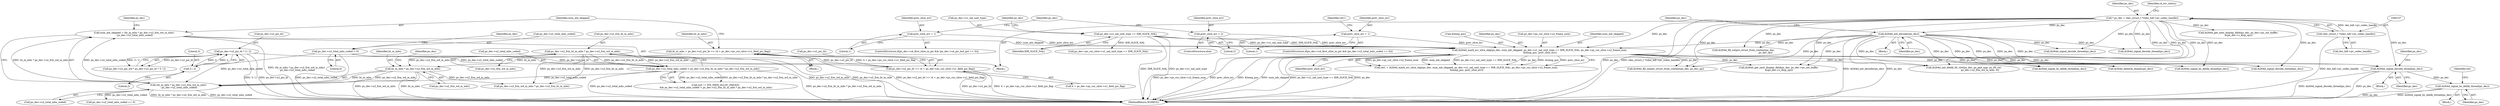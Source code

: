 digraph "0_Android_33ef7de9ddc8ea7eb9cbc440d1cf89957a0c267b@API" {
"1001621" [label="(Call,ih264d_signal_bs_deblk_thread(ps_dec))"];
"1001612" [label="(Call,ih264d_signal_decode_thread(ps_dec))"];
"1000154" [label="(Call,* ps_dec = (dec_struct_t *)(dec_hdl->pv_codec_handle))"];
"1000156" [label="(Call,(dec_struct_t *)(dec_hdl->pv_codec_handle))"];
"1000897" [label="(Call,ih264d_init_decoder(ps_dec))"];
"1001559" [label="(Call,ih264d_mark_err_slice_skip(ps_dec, num_mb_skipped, ps_dec->u1_nal_unit_type == IDR_SLICE_NAL, ps_dec->ps_cur_slice->u2_frame_num,\n &temp_poc, prev_slice_err))"];
"1001516" [label="(Call,num_mb_skipped = (ht_in_mbs * ps_dec->u2_frm_wd_in_mbs)\n - ps_dec->u2_total_mbs_coded)"];
"1001518" [label="(Call,(ht_in_mbs * ps_dec->u2_frm_wd_in_mbs)\n - ps_dec->u2_total_mbs_coded)"];
"1001519" [label="(Call,ht_in_mbs * ps_dec->u2_frm_wd_in_mbs)"];
"1001503" [label="(Call,ht_in_mbs = ps_dec->u2_pic_ht >> (4 + ps_dec->ps_cur_slice->u1_field_pic_flag))"];
"1001505" [label="(Call,ps_dec->u2_pic_ht >> (4 + ps_dec->ps_cur_slice->u1_field_pic_flag))"];
"1001028" [label="(Call,ps_dec->u2_pic_ht * 3 / 2)"];
"1001032" [label="(Call,3 / 2)"];
"1001490" [label="(Call,ps_dec->u2_frm_ht_in_mbs * ps_dec->u2_frm_wd_in_mbs)"];
"1001486" [label="(Call,ps_dec->u2_total_mbs_coded < ps_dec->u2_frm_ht_in_mbs * ps_dec->u2_frm_wd_in_mbs)"];
"1000909" [label="(Call,ps_dec->u2_total_mbs_coded = 0)"];
"1001562" [label="(Call,ps_dec->u1_nal_unit_type == IDR_SLICE_NAL)"];
"1001541" [label="(Call,prev_slice_err = 2)"];
"1001537" [label="(Call,prev_slice_err = 1)"];
"1001554" [label="(Call,prev_slice_err = 1)"];
"1001482" [label="(Call,(ret != IVD_MEM_ALLOC_FAILED)\n && ps_dec->u2_total_mbs_coded < ps_dec->u2_frm_ht_in_mbs * ps_dec->u2_frm_wd_in_mbs)"];
"1001735" [label="(Call,ih264d_signal_decode_thread(ps_dec))"];
"1001549" [label="(Call,ps_dec->u2_total_mbs_coded == 0)"];
"1002189" [label="(MethodReturn,WORD32)"];
"1001559" [label="(Call,ih264d_mark_err_slice_skip(ps_dec, num_mb_skipped, ps_dec->u1_nal_unit_type == IDR_SLICE_NAL, ps_dec->ps_cur_slice->u2_frame_num,\n &temp_poc, prev_slice_err))"];
"1001504" [label="(Identifier,ht_in_mbs)"];
"1001024" [label="(Call,ps_dec->u2_pic_wd * ps_dec->u2_pic_ht * 3 / 2)"];
"1001487" [label="(Call,ps_dec->u2_total_mbs_coded)"];
"1001617" [label="(Identifier,ps_dec)"];
"1001569" [label="(Identifier,ps_dec)"];
"1001028" [label="(Call,ps_dec->u2_pic_ht * 3 / 2)"];
"1001556" [label="(Literal,1)"];
"1001544" [label="(ControlStructure,if(ps_dec->u4_first_slice_in_pic && (ps_dec->u2_total_mbs_coded == 0)))"];
"1001503" [label="(Call,ht_in_mbs = ps_dec->u2_pic_ht >> (4 + ps_dec->ps_cur_slice->u1_field_pic_flag))"];
"1000154" [label="(Call,* ps_dec = (dec_struct_t *)(dec_hdl->pv_codec_handle))"];
"1001567" [label="(Call,ps_dec->ps_cur_slice->u2_frame_num)"];
"1001933" [label="(Call,ps_dec->ps_cur_slice->u1_nal_unit_type == IDR_SLICE_NAL)"];
"1001034" [label="(Literal,2)"];
"1000897" [label="(Call,ih264d_init_decoder(ps_dec))"];
"1001521" [label="(Call,ps_dec->u2_frm_wd_in_mbs)"];
"1001574" [label="(Identifier,prev_slice_err)"];
"1001547" [label="(Identifier,ps_dec)"];
"1001611" [label="(Block,)"];
"1001491" [label="(Call,ps_dec->u2_frm_ht_in_mbs)"];
"1001620" [label="(Block,)"];
"1002069" [label="(Call,ih264d_fill_output_struct_from_context(ps_dec, ps_dec_op))"];
"1002041" [label="(Call,ih264d_get_next_display_field(ps_dec, ps_dec->ps_out_buffer,\n &(ps_dec->s_disp_op)))"];
"1001539" [label="(Literal,1)"];
"1001562" [label="(Call,ps_dec->u1_nal_unit_type == IDR_SLICE_NAL)"];
"1000156" [label="(Call,(dec_struct_t *)(dec_hdl->pv_codec_handle))"];
"1000913" [label="(Literal,0)"];
"1001256" [label="(Call,ih264d_fill_output_struct_from_context(ps_dec,\n                                                           ps_dec_op))"];
"1001517" [label="(Identifier,num_mb_skipped)"];
"1001537" [label="(Call,prev_slice_err = 1)"];
"1001563" [label="(Call,ps_dec->u1_nal_unit_type)"];
"1001524" [label="(Call,ps_dec->u2_total_mbs_coded)"];
"1001561" [label="(Identifier,num_mb_skipped)"];
"1001621" [label="(Call,ih264d_signal_bs_deblk_thread(ps_dec))"];
"1001530" [label="(Identifier,ps_dec)"];
"1001612" [label="(Call,ih264d_signal_decode_thread(ps_dec))"];
"1000909" [label="(Call,ps_dec->u2_total_mbs_coded = 0)"];
"1002027" [label="(Call,ih264d_signal_bs_deblk_thread(ps_dec))"];
"1001566" [label="(Identifier,IDR_SLICE_NAL)"];
"1001516" [label="(Call,num_mb_skipped = (ht_in_mbs * ps_dec->u2_frm_wd_in_mbs)\n - ps_dec->u2_total_mbs_coded)"];
"1001572" [label="(Call,&temp_poc)"];
"1000714" [label="(Call,ih264d_get_next_display_field(ps_dec, ps_dec->ps_out_buffer,\n &(ps_dec->s_disp_op)))"];
"1001494" [label="(Call,ps_dec->u2_frm_wd_in_mbs)"];
"1001409" [label="(Call,ih264d_signal_decode_thread(ps_dec))"];
"1001625" [label="(Identifier,ret)"];
"1001622" [label="(Identifier,ps_dec)"];
"1001543" [label="(Literal,2)"];
"1001558" [label="(Identifier,ret1)"];
"1001497" [label="(Block,)"];
"1001527" [label="(ControlStructure,if(ps_dec->u4_first_slice_in_pic && (ps_dec->u4_pic_buf_got == 0)))"];
"1001033" [label="(Literal,3)"];
"1001538" [label="(Identifier,prev_slice_err)"];
"1001520" [label="(Identifier,ht_in_mbs)"];
"1001905" [label="(Call,ih264d_deblock_display(ps_dec))"];
"1001525" [label="(Identifier,ps_dec)"];
"1001541" [label="(Call,prev_slice_err = 2)"];
"1001557" [label="(Call,ret1 = ih264d_mark_err_slice_skip(ps_dec, num_mb_skipped, ps_dec->u1_nal_unit_type == IDR_SLICE_NAL, ps_dec->ps_cur_slice->u2_frame_num,\n &temp_poc, prev_slice_err))"];
"1000896" [label="(Block,)"];
"1001486" [label="(Call,ps_dec->u2_total_mbs_coded < ps_dec->u2_frm_ht_in_mbs * ps_dec->u2_frm_wd_in_mbs)"];
"1001519" [label="(Call,ht_in_mbs * ps_dec->u2_frm_wd_in_mbs)"];
"1001029" [label="(Call,ps_dec->u2_pic_ht)"];
"1001843" [label="(Call,ih264d_signal_bs_deblk_thread(ps_dec))"];
"1001506" [label="(Call,ps_dec->u2_pic_ht)"];
"1001540" [label="(ControlStructure,else)"];
"1001505" [label="(Call,ps_dec->u2_pic_ht >> (4 + ps_dec->ps_cur_slice->u1_field_pic_flag))"];
"1000155" [label="(Identifier,ps_dec)"];
"1000163" [label="(Identifier,i4_err_status)"];
"1001518" [label="(Call,(ht_in_mbs * ps_dec->u2_frm_wd_in_mbs)\n - ps_dec->u2_total_mbs_coded)"];
"1000916" [label="(Identifier,ps_dec)"];
"1001686" [label="(Call,ps_dec->u2_frm_wd_in_mbs * ps_dec->u2_frm_ht_in_mbs)"];
"1001555" [label="(Identifier,prev_slice_err)"];
"1001542" [label="(Identifier,prev_slice_err)"];
"1000158" [label="(Call,dec_hdl->pv_codec_handle)"];
"1001032" [label="(Call,3 / 2)"];
"1000910" [label="(Call,ps_dec->u2_total_mbs_coded)"];
"1000152" [label="(Block,)"];
"1001613" [label="(Identifier,ps_dec)"];
"1001490" [label="(Call,ps_dec->u2_frm_ht_in_mbs * ps_dec->u2_frm_wd_in_mbs)"];
"1000898" [label="(Identifier,ps_dec)"];
"1001554" [label="(Call,prev_slice_err = 1)"];
"1000901" [label="(Identifier,ps_dec)"];
"1001509" [label="(Call,4 + ps_dec->ps_cur_slice->u1_field_pic_flag)"];
"1001192" [label="(Call,ih264d_signal_decode_thread(ps_dec))"];
"1001701" [label="(Call,ih264d_init_deblk_tfr_ctxt(ps_dec, ps_pad_mgr, ps_tfr_cxt,\n                                           ps_dec->u2_frm_wd_in_mbs, 0))"];
"1001560" [label="(Identifier,ps_dec)"];
"1001621" -> "1001620"  [label="AST: "];
"1001621" -> "1001622"  [label="CFG: "];
"1001622" -> "1001621"  [label="AST: "];
"1001625" -> "1001621"  [label="CFG: "];
"1001621" -> "1002189"  [label="DDG: ih264d_signal_bs_deblk_thread(ps_dec)"];
"1001621" -> "1002189"  [label="DDG: ps_dec"];
"1001612" -> "1001621"  [label="DDG: ps_dec"];
"1001612" -> "1001611"  [label="AST: "];
"1001612" -> "1001613"  [label="CFG: "];
"1001613" -> "1001612"  [label="AST: "];
"1001617" -> "1001612"  [label="CFG: "];
"1001612" -> "1002189"  [label="DDG: ih264d_signal_decode_thread(ps_dec)"];
"1001612" -> "1002189"  [label="DDG: ps_dec"];
"1000154" -> "1001612"  [label="DDG: ps_dec"];
"1000897" -> "1001612"  [label="DDG: ps_dec"];
"1001559" -> "1001612"  [label="DDG: ps_dec"];
"1000154" -> "1000152"  [label="AST: "];
"1000154" -> "1000156"  [label="CFG: "];
"1000155" -> "1000154"  [label="AST: "];
"1000156" -> "1000154"  [label="AST: "];
"1000163" -> "1000154"  [label="CFG: "];
"1000154" -> "1002189"  [label="DDG: ps_dec"];
"1000154" -> "1002189"  [label="DDG: (dec_struct_t *)(dec_hdl->pv_codec_handle)"];
"1000156" -> "1000154"  [label="DDG: dec_hdl->pv_codec_handle"];
"1000154" -> "1000714"  [label="DDG: ps_dec"];
"1000154" -> "1000897"  [label="DDG: ps_dec"];
"1000154" -> "1001192"  [label="DDG: ps_dec"];
"1000154" -> "1001256"  [label="DDG: ps_dec"];
"1000154" -> "1001409"  [label="DDG: ps_dec"];
"1000154" -> "1001559"  [label="DDG: ps_dec"];
"1000154" -> "1001701"  [label="DDG: ps_dec"];
"1000154" -> "1001735"  [label="DDG: ps_dec"];
"1000154" -> "1001843"  [label="DDG: ps_dec"];
"1000154" -> "1001905"  [label="DDG: ps_dec"];
"1000154" -> "1002027"  [label="DDG: ps_dec"];
"1000154" -> "1002041"  [label="DDG: ps_dec"];
"1000154" -> "1002069"  [label="DDG: ps_dec"];
"1000156" -> "1000158"  [label="CFG: "];
"1000157" -> "1000156"  [label="AST: "];
"1000158" -> "1000156"  [label="AST: "];
"1000156" -> "1002189"  [label="DDG: dec_hdl->pv_codec_handle"];
"1000897" -> "1000896"  [label="AST: "];
"1000897" -> "1000898"  [label="CFG: "];
"1000898" -> "1000897"  [label="AST: "];
"1000901" -> "1000897"  [label="CFG: "];
"1000897" -> "1002189"  [label="DDG: ih264d_init_decoder(ps_dec)"];
"1000897" -> "1002189"  [label="DDG: ps_dec"];
"1000897" -> "1001192"  [label="DDG: ps_dec"];
"1000897" -> "1001256"  [label="DDG: ps_dec"];
"1000897" -> "1001409"  [label="DDG: ps_dec"];
"1000897" -> "1001559"  [label="DDG: ps_dec"];
"1000897" -> "1001701"  [label="DDG: ps_dec"];
"1000897" -> "1001735"  [label="DDG: ps_dec"];
"1000897" -> "1001843"  [label="DDG: ps_dec"];
"1000897" -> "1001905"  [label="DDG: ps_dec"];
"1000897" -> "1002027"  [label="DDG: ps_dec"];
"1000897" -> "1002041"  [label="DDG: ps_dec"];
"1000897" -> "1002069"  [label="DDG: ps_dec"];
"1001559" -> "1001557"  [label="AST: "];
"1001559" -> "1001574"  [label="CFG: "];
"1001560" -> "1001559"  [label="AST: "];
"1001561" -> "1001559"  [label="AST: "];
"1001562" -> "1001559"  [label="AST: "];
"1001567" -> "1001559"  [label="AST: "];
"1001572" -> "1001559"  [label="AST: "];
"1001574" -> "1001559"  [label="AST: "];
"1001557" -> "1001559"  [label="CFG: "];
"1001559" -> "1002189"  [label="DDG: ps_dec->ps_cur_slice->u2_frame_num"];
"1001559" -> "1002189"  [label="DDG: prev_slice_err"];
"1001559" -> "1002189"  [label="DDG: &temp_poc"];
"1001559" -> "1002189"  [label="DDG: num_mb_skipped"];
"1001559" -> "1002189"  [label="DDG: ps_dec->u1_nal_unit_type == IDR_SLICE_NAL"];
"1001559" -> "1002189"  [label="DDG: ps_dec"];
"1001559" -> "1001557"  [label="DDG: ps_dec->ps_cur_slice->u2_frame_num"];
"1001559" -> "1001557"  [label="DDG: num_mb_skipped"];
"1001559" -> "1001557"  [label="DDG: ps_dec->u1_nal_unit_type == IDR_SLICE_NAL"];
"1001559" -> "1001557"  [label="DDG: ps_dec"];
"1001559" -> "1001557"  [label="DDG: &temp_poc"];
"1001559" -> "1001557"  [label="DDG: prev_slice_err"];
"1001516" -> "1001559"  [label="DDG: num_mb_skipped"];
"1001562" -> "1001559"  [label="DDG: ps_dec->u1_nal_unit_type"];
"1001562" -> "1001559"  [label="DDG: IDR_SLICE_NAL"];
"1001541" -> "1001559"  [label="DDG: prev_slice_err"];
"1001537" -> "1001559"  [label="DDG: prev_slice_err"];
"1001554" -> "1001559"  [label="DDG: prev_slice_err"];
"1001559" -> "1001701"  [label="DDG: ps_dec"];
"1001559" -> "1001735"  [label="DDG: ps_dec"];
"1001559" -> "1001843"  [label="DDG: ps_dec"];
"1001559" -> "1001905"  [label="DDG: ps_dec"];
"1001559" -> "1002027"  [label="DDG: ps_dec"];
"1001559" -> "1002041"  [label="DDG: ps_dec"];
"1001559" -> "1002069"  [label="DDG: ps_dec"];
"1001516" -> "1001497"  [label="AST: "];
"1001516" -> "1001518"  [label="CFG: "];
"1001517" -> "1001516"  [label="AST: "];
"1001518" -> "1001516"  [label="AST: "];
"1001530" -> "1001516"  [label="CFG: "];
"1001516" -> "1002189"  [label="DDG: (ht_in_mbs * ps_dec->u2_frm_wd_in_mbs)\n - ps_dec->u2_total_mbs_coded"];
"1001518" -> "1001516"  [label="DDG: ht_in_mbs * ps_dec->u2_frm_wd_in_mbs"];
"1001518" -> "1001516"  [label="DDG: ps_dec->u2_total_mbs_coded"];
"1001518" -> "1001524"  [label="CFG: "];
"1001519" -> "1001518"  [label="AST: "];
"1001524" -> "1001518"  [label="AST: "];
"1001518" -> "1002189"  [label="DDG: ht_in_mbs * ps_dec->u2_frm_wd_in_mbs"];
"1001518" -> "1002189"  [label="DDG: ps_dec->u2_total_mbs_coded"];
"1001519" -> "1001518"  [label="DDG: ht_in_mbs"];
"1001519" -> "1001518"  [label="DDG: ps_dec->u2_frm_wd_in_mbs"];
"1001486" -> "1001518"  [label="DDG: ps_dec->u2_total_mbs_coded"];
"1000909" -> "1001518"  [label="DDG: ps_dec->u2_total_mbs_coded"];
"1001518" -> "1001549"  [label="DDG: ps_dec->u2_total_mbs_coded"];
"1001519" -> "1001521"  [label="CFG: "];
"1001520" -> "1001519"  [label="AST: "];
"1001521" -> "1001519"  [label="AST: "];
"1001525" -> "1001519"  [label="CFG: "];
"1001519" -> "1002189"  [label="DDG: ps_dec->u2_frm_wd_in_mbs"];
"1001519" -> "1002189"  [label="DDG: ht_in_mbs"];
"1001503" -> "1001519"  [label="DDG: ht_in_mbs"];
"1001490" -> "1001519"  [label="DDG: ps_dec->u2_frm_wd_in_mbs"];
"1001519" -> "1001686"  [label="DDG: ps_dec->u2_frm_wd_in_mbs"];
"1001503" -> "1001497"  [label="AST: "];
"1001503" -> "1001505"  [label="CFG: "];
"1001504" -> "1001503"  [label="AST: "];
"1001505" -> "1001503"  [label="AST: "];
"1001517" -> "1001503"  [label="CFG: "];
"1001503" -> "1002189"  [label="DDG: ps_dec->u2_pic_ht >> (4 + ps_dec->ps_cur_slice->u1_field_pic_flag)"];
"1001505" -> "1001503"  [label="DDG: ps_dec->u2_pic_ht"];
"1001505" -> "1001503"  [label="DDG: 4 + ps_dec->ps_cur_slice->u1_field_pic_flag"];
"1001505" -> "1001509"  [label="CFG: "];
"1001506" -> "1001505"  [label="AST: "];
"1001509" -> "1001505"  [label="AST: "];
"1001505" -> "1002189"  [label="DDG: 4 + ps_dec->ps_cur_slice->u1_field_pic_flag"];
"1001505" -> "1002189"  [label="DDG: ps_dec->u2_pic_ht"];
"1001028" -> "1001505"  [label="DDG: ps_dec->u2_pic_ht"];
"1001028" -> "1001024"  [label="AST: "];
"1001028" -> "1001032"  [label="CFG: "];
"1001029" -> "1001028"  [label="AST: "];
"1001032" -> "1001028"  [label="AST: "];
"1001024" -> "1001028"  [label="CFG: "];
"1001028" -> "1002189"  [label="DDG: ps_dec->u2_pic_ht"];
"1001028" -> "1002189"  [label="DDG: 3 / 2"];
"1001028" -> "1001024"  [label="DDG: ps_dec->u2_pic_ht"];
"1001028" -> "1001024"  [label="DDG: 3 / 2"];
"1001032" -> "1001028"  [label="DDG: 3"];
"1001032" -> "1001028"  [label="DDG: 2"];
"1001032" -> "1001034"  [label="CFG: "];
"1001033" -> "1001032"  [label="AST: "];
"1001034" -> "1001032"  [label="AST: "];
"1001490" -> "1001486"  [label="AST: "];
"1001490" -> "1001494"  [label="CFG: "];
"1001491" -> "1001490"  [label="AST: "];
"1001494" -> "1001490"  [label="AST: "];
"1001486" -> "1001490"  [label="CFG: "];
"1001490" -> "1002189"  [label="DDG: ps_dec->u2_frm_wd_in_mbs"];
"1001490" -> "1002189"  [label="DDG: ps_dec->u2_frm_ht_in_mbs"];
"1001490" -> "1001486"  [label="DDG: ps_dec->u2_frm_ht_in_mbs"];
"1001490" -> "1001486"  [label="DDG: ps_dec->u2_frm_wd_in_mbs"];
"1001490" -> "1001686"  [label="DDG: ps_dec->u2_frm_wd_in_mbs"];
"1001490" -> "1001686"  [label="DDG: ps_dec->u2_frm_ht_in_mbs"];
"1001486" -> "1001482"  [label="AST: "];
"1001487" -> "1001486"  [label="AST: "];
"1001482" -> "1001486"  [label="CFG: "];
"1001486" -> "1002189"  [label="DDG: ps_dec->u2_total_mbs_coded"];
"1001486" -> "1002189"  [label="DDG: ps_dec->u2_frm_ht_in_mbs * ps_dec->u2_frm_wd_in_mbs"];
"1001486" -> "1001482"  [label="DDG: ps_dec->u2_total_mbs_coded"];
"1001486" -> "1001482"  [label="DDG: ps_dec->u2_frm_ht_in_mbs * ps_dec->u2_frm_wd_in_mbs"];
"1000909" -> "1001486"  [label="DDG: ps_dec->u2_total_mbs_coded"];
"1000909" -> "1000152"  [label="AST: "];
"1000909" -> "1000913"  [label="CFG: "];
"1000910" -> "1000909"  [label="AST: "];
"1000913" -> "1000909"  [label="AST: "];
"1000916" -> "1000909"  [label="CFG: "];
"1000909" -> "1002189"  [label="DDG: ps_dec->u2_total_mbs_coded"];
"1001562" -> "1001566"  [label="CFG: "];
"1001563" -> "1001562"  [label="AST: "];
"1001566" -> "1001562"  [label="AST: "];
"1001569" -> "1001562"  [label="CFG: "];
"1001562" -> "1002189"  [label="DDG: ps_dec->u1_nal_unit_type"];
"1001562" -> "1002189"  [label="DDG: IDR_SLICE_NAL"];
"1001562" -> "1001933"  [label="DDG: IDR_SLICE_NAL"];
"1001541" -> "1001540"  [label="AST: "];
"1001541" -> "1001543"  [label="CFG: "];
"1001542" -> "1001541"  [label="AST: "];
"1001543" -> "1001541"  [label="AST: "];
"1001547" -> "1001541"  [label="CFG: "];
"1001537" -> "1001527"  [label="AST: "];
"1001537" -> "1001539"  [label="CFG: "];
"1001538" -> "1001537"  [label="AST: "];
"1001539" -> "1001537"  [label="AST: "];
"1001547" -> "1001537"  [label="CFG: "];
"1001554" -> "1001544"  [label="AST: "];
"1001554" -> "1001556"  [label="CFG: "];
"1001555" -> "1001554"  [label="AST: "];
"1001556" -> "1001554"  [label="AST: "];
"1001558" -> "1001554"  [label="CFG: "];
}
